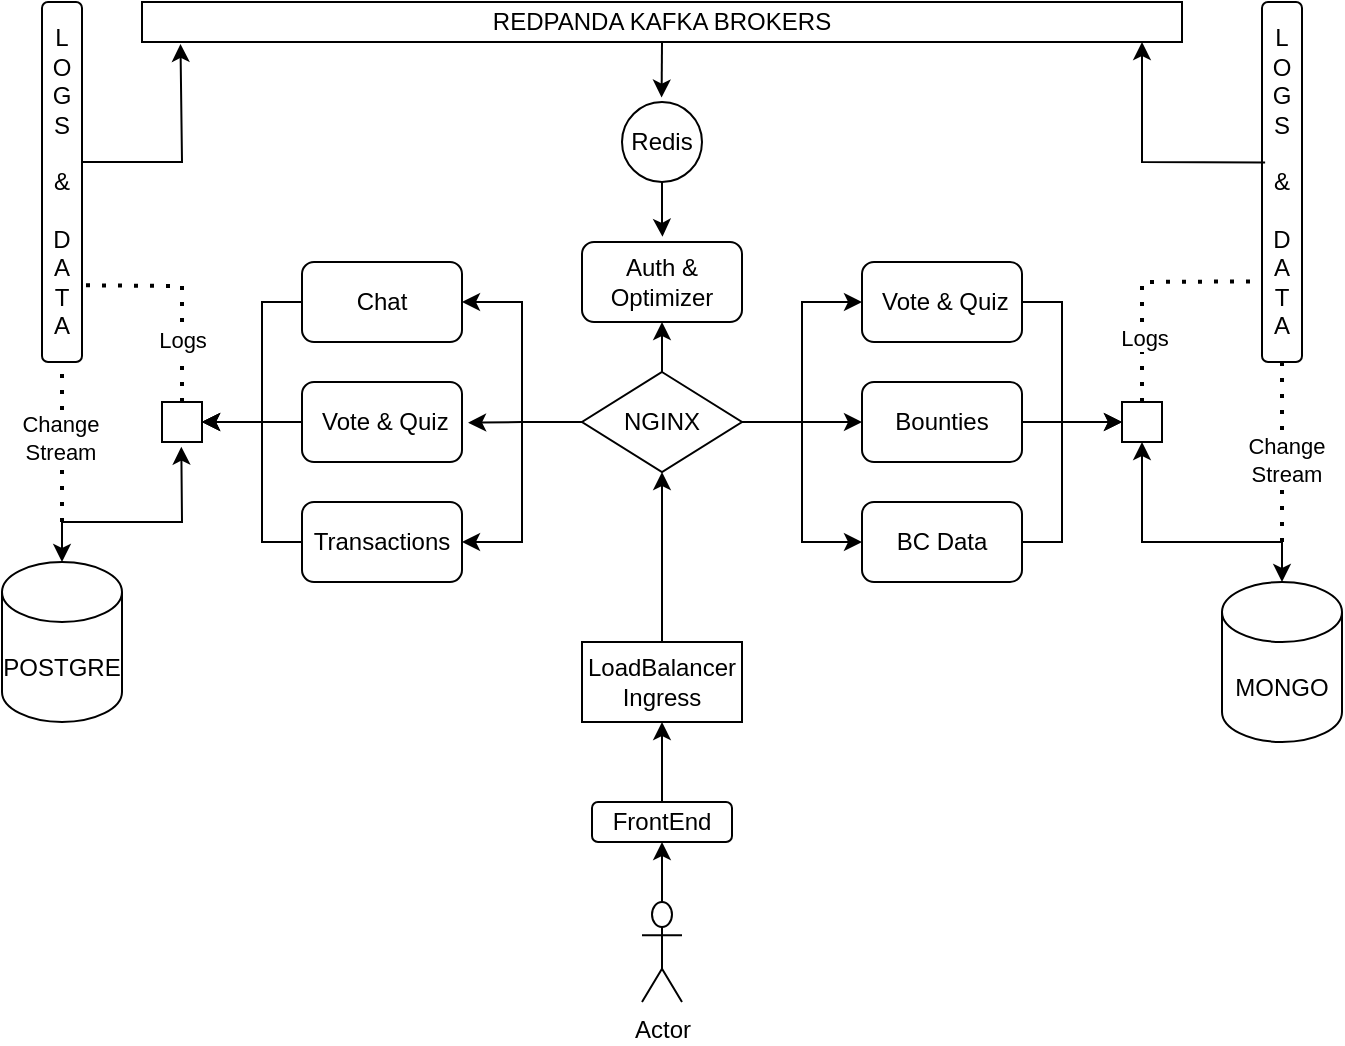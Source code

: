 <mxfile version="22.0.6" type="github">
  <diagram name="Page-1" id="eoBrv_t0rzmpOHxO-e9C">
    <mxGraphModel dx="1152" dy="623" grid="1" gridSize="10" guides="1" tooltips="1" connect="1" arrows="1" fold="1" page="1" pageScale="1" pageWidth="850" pageHeight="1100" math="0" shadow="0">
      <root>
        <mxCell id="0" />
        <mxCell id="1" parent="0" />
        <mxCell id="UR-IrCN6jKXWbAuP3_pg-9" style="edgeStyle=orthogonalEdgeStyle;rounded=0;orthogonalLoop=1;jettySize=auto;html=1;entryX=0.5;entryY=1;entryDx=0;entryDy=0;" edge="1" parent="1" source="UR-IrCN6jKXWbAuP3_pg-1" target="UR-IrCN6jKXWbAuP3_pg-2">
          <mxGeometry relative="1" as="geometry" />
        </mxCell>
        <mxCell id="UR-IrCN6jKXWbAuP3_pg-1" value="Actor" style="shape=umlActor;verticalLabelPosition=bottom;verticalAlign=top;html=1;outlineConnect=0;" vertex="1" parent="1">
          <mxGeometry x="450" y="450" width="20" height="50" as="geometry" />
        </mxCell>
        <mxCell id="UR-IrCN6jKXWbAuP3_pg-13" style="edgeStyle=orthogonalEdgeStyle;rounded=0;orthogonalLoop=1;jettySize=auto;html=1;entryX=0.5;entryY=1;entryDx=0;entryDy=0;" edge="1" parent="1" source="UR-IrCN6jKXWbAuP3_pg-2" target="UR-IrCN6jKXWbAuP3_pg-12">
          <mxGeometry relative="1" as="geometry" />
        </mxCell>
        <mxCell id="UR-IrCN6jKXWbAuP3_pg-2" value="FrontEnd" style="rounded=1;whiteSpace=wrap;html=1;" vertex="1" parent="1">
          <mxGeometry x="425" y="400" width="70" height="20" as="geometry" />
        </mxCell>
        <mxCell id="UR-IrCN6jKXWbAuP3_pg-56" style="edgeStyle=orthogonalEdgeStyle;rounded=0;orthogonalLoop=1;jettySize=auto;html=1;entryX=1;entryY=0.5;entryDx=0;entryDy=0;" edge="1" parent="1" source="UR-IrCN6jKXWbAuP3_pg-5" target="UR-IrCN6jKXWbAuP3_pg-16">
          <mxGeometry relative="1" as="geometry" />
        </mxCell>
        <mxCell id="UR-IrCN6jKXWbAuP3_pg-57" style="edgeStyle=orthogonalEdgeStyle;rounded=0;orthogonalLoop=1;jettySize=auto;html=1;entryX=1;entryY=0.5;entryDx=0;entryDy=0;" edge="1" parent="1" source="UR-IrCN6jKXWbAuP3_pg-5" target="UR-IrCN6jKXWbAuP3_pg-17">
          <mxGeometry relative="1" as="geometry" />
        </mxCell>
        <mxCell id="UR-IrCN6jKXWbAuP3_pg-58" style="edgeStyle=orthogonalEdgeStyle;rounded=0;orthogonalLoop=1;jettySize=auto;html=1;entryX=0;entryY=0.5;entryDx=0;entryDy=0;" edge="1" parent="1" source="UR-IrCN6jKXWbAuP3_pg-5" target="UR-IrCN6jKXWbAuP3_pg-18">
          <mxGeometry relative="1" as="geometry">
            <Array as="points">
              <mxPoint x="530" y="210" />
              <mxPoint x="530" y="150" />
            </Array>
          </mxGeometry>
        </mxCell>
        <mxCell id="UR-IrCN6jKXWbAuP3_pg-59" style="edgeStyle=orthogonalEdgeStyle;rounded=0;orthogonalLoop=1;jettySize=auto;html=1;" edge="1" parent="1" source="UR-IrCN6jKXWbAuP3_pg-5" target="UR-IrCN6jKXWbAuP3_pg-7">
          <mxGeometry relative="1" as="geometry" />
        </mxCell>
        <mxCell id="UR-IrCN6jKXWbAuP3_pg-60" style="edgeStyle=orthogonalEdgeStyle;rounded=0;orthogonalLoop=1;jettySize=auto;html=1;entryX=0;entryY=0.5;entryDx=0;entryDy=0;" edge="1" parent="1" source="UR-IrCN6jKXWbAuP3_pg-5" target="UR-IrCN6jKXWbAuP3_pg-19">
          <mxGeometry relative="1" as="geometry">
            <Array as="points">
              <mxPoint x="530" y="210" />
              <mxPoint x="530" y="270" />
            </Array>
          </mxGeometry>
        </mxCell>
        <mxCell id="UR-IrCN6jKXWbAuP3_pg-66" style="edgeStyle=orthogonalEdgeStyle;rounded=0;orthogonalLoop=1;jettySize=auto;html=1;entryX=0.5;entryY=1;entryDx=0;entryDy=0;" edge="1" parent="1" source="UR-IrCN6jKXWbAuP3_pg-5" target="UR-IrCN6jKXWbAuP3_pg-20">
          <mxGeometry relative="1" as="geometry" />
        </mxCell>
        <mxCell id="UR-IrCN6jKXWbAuP3_pg-5" value="NGINX" style="rhombus;whiteSpace=wrap;html=1;" vertex="1" parent="1">
          <mxGeometry x="420" y="185" width="80" height="50" as="geometry" />
        </mxCell>
        <mxCell id="UR-IrCN6jKXWbAuP3_pg-75" style="edgeStyle=orthogonalEdgeStyle;rounded=0;orthogonalLoop=1;jettySize=auto;html=1;entryX=0;entryY=0.5;entryDx=0;entryDy=0;" edge="1" parent="1" source="UR-IrCN6jKXWbAuP3_pg-7" target="UR-IrCN6jKXWbAuP3_pg-73">
          <mxGeometry relative="1" as="geometry" />
        </mxCell>
        <mxCell id="UR-IrCN6jKXWbAuP3_pg-7" value="Bounties" style="rounded=1;whiteSpace=wrap;html=1;" vertex="1" parent="1">
          <mxGeometry x="560" y="190" width="80" height="40" as="geometry" />
        </mxCell>
        <mxCell id="UR-IrCN6jKXWbAuP3_pg-14" style="edgeStyle=orthogonalEdgeStyle;rounded=0;orthogonalLoop=1;jettySize=auto;html=1;entryX=0.5;entryY=1;entryDx=0;entryDy=0;" edge="1" parent="1" source="UR-IrCN6jKXWbAuP3_pg-12" target="UR-IrCN6jKXWbAuP3_pg-5">
          <mxGeometry relative="1" as="geometry" />
        </mxCell>
        <mxCell id="UR-IrCN6jKXWbAuP3_pg-12" value="LoadBalancer&lt;br&gt;Ingress" style="rounded=0;whiteSpace=wrap;html=1;" vertex="1" parent="1">
          <mxGeometry x="420" y="320" width="80" height="40" as="geometry" />
        </mxCell>
        <mxCell id="UR-IrCN6jKXWbAuP3_pg-70" style="edgeStyle=orthogonalEdgeStyle;rounded=0;orthogonalLoop=1;jettySize=auto;html=1;entryX=1;entryY=0.5;entryDx=0;entryDy=0;" edge="1" parent="1" source="UR-IrCN6jKXWbAuP3_pg-15" target="UR-IrCN6jKXWbAuP3_pg-69">
          <mxGeometry relative="1" as="geometry" />
        </mxCell>
        <mxCell id="UR-IrCN6jKXWbAuP3_pg-15" value="&amp;nbsp;Vote &amp;amp; Quiz" style="rounded=1;whiteSpace=wrap;html=1;" vertex="1" parent="1">
          <mxGeometry x="280" y="190" width="80" height="40" as="geometry" />
        </mxCell>
        <mxCell id="UR-IrCN6jKXWbAuP3_pg-71" style="edgeStyle=orthogonalEdgeStyle;rounded=0;orthogonalLoop=1;jettySize=auto;html=1;entryX=1;entryY=0.5;entryDx=0;entryDy=0;" edge="1" parent="1" source="UR-IrCN6jKXWbAuP3_pg-16" target="UR-IrCN6jKXWbAuP3_pg-69">
          <mxGeometry relative="1" as="geometry">
            <Array as="points">
              <mxPoint x="260" y="150" />
              <mxPoint x="260" y="210" />
            </Array>
          </mxGeometry>
        </mxCell>
        <mxCell id="UR-IrCN6jKXWbAuP3_pg-16" value="Chat" style="rounded=1;whiteSpace=wrap;html=1;" vertex="1" parent="1">
          <mxGeometry x="280" y="130" width="80" height="40" as="geometry" />
        </mxCell>
        <mxCell id="UR-IrCN6jKXWbAuP3_pg-72" style="edgeStyle=orthogonalEdgeStyle;rounded=0;orthogonalLoop=1;jettySize=auto;html=1;entryX=1;entryY=0.5;entryDx=0;entryDy=0;" edge="1" parent="1" source="UR-IrCN6jKXWbAuP3_pg-17" target="UR-IrCN6jKXWbAuP3_pg-69">
          <mxGeometry relative="1" as="geometry">
            <Array as="points">
              <mxPoint x="260" y="270" />
              <mxPoint x="260" y="210" />
            </Array>
          </mxGeometry>
        </mxCell>
        <mxCell id="UR-IrCN6jKXWbAuP3_pg-17" value="Transactions" style="rounded=1;whiteSpace=wrap;html=1;" vertex="1" parent="1">
          <mxGeometry x="280" y="250" width="80" height="40" as="geometry" />
        </mxCell>
        <mxCell id="UR-IrCN6jKXWbAuP3_pg-74" style="edgeStyle=orthogonalEdgeStyle;rounded=0;orthogonalLoop=1;jettySize=auto;html=1;entryX=0;entryY=0.5;entryDx=0;entryDy=0;" edge="1" parent="1" source="UR-IrCN6jKXWbAuP3_pg-18" target="UR-IrCN6jKXWbAuP3_pg-73">
          <mxGeometry relative="1" as="geometry">
            <Array as="points">
              <mxPoint x="660" y="150" />
              <mxPoint x="660" y="210" />
            </Array>
          </mxGeometry>
        </mxCell>
        <mxCell id="UR-IrCN6jKXWbAuP3_pg-18" value="&amp;nbsp;Vote &amp;amp; Quiz" style="rounded=1;whiteSpace=wrap;html=1;" vertex="1" parent="1">
          <mxGeometry x="560" y="130" width="80" height="40" as="geometry" />
        </mxCell>
        <mxCell id="UR-IrCN6jKXWbAuP3_pg-19" value="BC Data" style="rounded=1;whiteSpace=wrap;html=1;" vertex="1" parent="1">
          <mxGeometry x="560" y="250" width="80" height="40" as="geometry" />
        </mxCell>
        <mxCell id="UR-IrCN6jKXWbAuP3_pg-20" value="Auth &amp;amp; Optimizer" style="rounded=1;whiteSpace=wrap;html=1;" vertex="1" parent="1">
          <mxGeometry x="420" y="120" width="80" height="40" as="geometry" />
        </mxCell>
        <mxCell id="UR-IrCN6jKXWbAuP3_pg-22" value="L&lt;br&gt;O&lt;br&gt;G&lt;br&gt;S&lt;br&gt;&lt;br&gt;&amp;amp;&lt;br&gt;&lt;br&gt;D&lt;br&gt;A&lt;br&gt;T&lt;br&gt;A" style="rounded=1;whiteSpace=wrap;html=1;" vertex="1" parent="1">
          <mxGeometry x="150" width="20" height="180" as="geometry" />
        </mxCell>
        <mxCell id="UR-IrCN6jKXWbAuP3_pg-43" value="REDPANDA KAFKA BROKERS" style="rounded=0;whiteSpace=wrap;html=1;" vertex="1" parent="1">
          <mxGeometry x="200" width="520" height="20" as="geometry" />
        </mxCell>
        <mxCell id="UR-IrCN6jKXWbAuP3_pg-49" value="L&lt;br&gt;O&lt;br&gt;G&lt;br&gt;S&lt;br&gt;&lt;br&gt;&amp;amp;&lt;br&gt;&lt;br&gt;D&lt;br&gt;A&lt;br&gt;T&lt;br&gt;A" style="rounded=1;whiteSpace=wrap;html=1;" vertex="1" parent="1">
          <mxGeometry x="760" width="20" height="180" as="geometry" />
        </mxCell>
        <mxCell id="UR-IrCN6jKXWbAuP3_pg-55" style="edgeStyle=orthogonalEdgeStyle;rounded=0;orthogonalLoop=1;jettySize=auto;html=1;entryX=1.038;entryY=0.508;entryDx=0;entryDy=0;entryPerimeter=0;" edge="1" parent="1" source="UR-IrCN6jKXWbAuP3_pg-5" target="UR-IrCN6jKXWbAuP3_pg-15">
          <mxGeometry relative="1" as="geometry" />
        </mxCell>
        <mxCell id="UR-IrCN6jKXWbAuP3_pg-61" value="POSTGRE" style="shape=cylinder3;whiteSpace=wrap;html=1;boundedLbl=1;backgroundOutline=1;size=15;" vertex="1" parent="1">
          <mxGeometry x="130" y="280" width="60" height="80" as="geometry" />
        </mxCell>
        <mxCell id="UR-IrCN6jKXWbAuP3_pg-62" value="MONGO" style="shape=cylinder3;whiteSpace=wrap;html=1;boundedLbl=1;backgroundOutline=1;size=15;" vertex="1" parent="1">
          <mxGeometry x="740" y="290" width="60" height="80" as="geometry" />
        </mxCell>
        <mxCell id="UR-IrCN6jKXWbAuP3_pg-69" value="" style="rounded=0;whiteSpace=wrap;html=1;" vertex="1" parent="1">
          <mxGeometry x="210" y="200" width="20" height="20" as="geometry" />
        </mxCell>
        <mxCell id="UR-IrCN6jKXWbAuP3_pg-73" value="" style="rounded=0;whiteSpace=wrap;html=1;" vertex="1" parent="1">
          <mxGeometry x="690" y="200" width="20" height="20" as="geometry" />
        </mxCell>
        <mxCell id="UR-IrCN6jKXWbAuP3_pg-79" value="" style="endArrow=none;html=1;rounded=0;" edge="1" parent="1">
          <mxGeometry width="50" height="50" relative="1" as="geometry">
            <mxPoint x="640" y="270" as="sourcePoint" />
            <mxPoint x="660" y="210" as="targetPoint" />
            <Array as="points">
              <mxPoint x="660" y="270" />
            </Array>
          </mxGeometry>
        </mxCell>
        <mxCell id="UR-IrCN6jKXWbAuP3_pg-81" value="" style="endArrow=classic;startArrow=classic;html=1;rounded=0;entryX=0.483;entryY=1.117;entryDx=0;entryDy=0;entryPerimeter=0;exitX=0.5;exitY=0;exitDx=0;exitDy=0;exitPerimeter=0;" edge="1" parent="1" source="UR-IrCN6jKXWbAuP3_pg-61" target="UR-IrCN6jKXWbAuP3_pg-69">
          <mxGeometry width="50" height="50" relative="1" as="geometry">
            <mxPoint x="170" y="290" as="sourcePoint" />
            <mxPoint x="330" y="280" as="targetPoint" />
            <Array as="points">
              <mxPoint x="160" y="270" />
              <mxPoint x="160" y="260" />
              <mxPoint x="220" y="260" />
            </Array>
          </mxGeometry>
        </mxCell>
        <mxCell id="UR-IrCN6jKXWbAuP3_pg-82" value="" style="endArrow=classic;startArrow=classic;html=1;rounded=0;entryX=0.5;entryY=1;entryDx=0;entryDy=0;exitX=0.5;exitY=0;exitDx=0;exitDy=0;exitPerimeter=0;" edge="1" parent="1" source="UR-IrCN6jKXWbAuP3_pg-62" target="UR-IrCN6jKXWbAuP3_pg-73">
          <mxGeometry width="50" height="50" relative="1" as="geometry">
            <mxPoint x="750" y="320" as="sourcePoint" />
            <mxPoint x="800" y="220" as="targetPoint" />
            <Array as="points">
              <mxPoint x="770" y="270" />
              <mxPoint x="700" y="270" />
            </Array>
          </mxGeometry>
        </mxCell>
        <mxCell id="UR-IrCN6jKXWbAuP3_pg-83" value="" style="endArrow=none;dashed=1;html=1;dashPattern=1 3;strokeWidth=2;rounded=0;" edge="1" parent="1">
          <mxGeometry width="50" height="50" relative="1" as="geometry">
            <mxPoint x="160" y="260" as="sourcePoint" />
            <mxPoint x="160" y="180" as="targetPoint" />
          </mxGeometry>
        </mxCell>
        <mxCell id="UR-IrCN6jKXWbAuP3_pg-84" value="Change&lt;br&gt;Stream" style="edgeLabel;html=1;align=center;verticalAlign=middle;resizable=0;points=[];" vertex="1" connectable="0" parent="UR-IrCN6jKXWbAuP3_pg-83">
          <mxGeometry x="0.055" y="1" relative="1" as="geometry">
            <mxPoint as="offset" />
          </mxGeometry>
        </mxCell>
        <mxCell id="UR-IrCN6jKXWbAuP3_pg-85" value="" style="endArrow=none;dashed=1;html=1;dashPattern=1 3;strokeWidth=2;rounded=0;" edge="1" parent="1">
          <mxGeometry width="50" height="50" relative="1" as="geometry">
            <mxPoint x="770" y="270" as="sourcePoint" />
            <mxPoint x="770" y="180" as="targetPoint" />
          </mxGeometry>
        </mxCell>
        <mxCell id="UR-IrCN6jKXWbAuP3_pg-86" value="Change&lt;br&gt;Stream" style="edgeLabel;html=1;align=center;verticalAlign=middle;resizable=0;points=[];" vertex="1" connectable="0" parent="UR-IrCN6jKXWbAuP3_pg-85">
          <mxGeometry x="-0.073" y="-2" relative="1" as="geometry">
            <mxPoint as="offset" />
          </mxGeometry>
        </mxCell>
        <mxCell id="UR-IrCN6jKXWbAuP3_pg-87" value="" style="endArrow=none;dashed=1;html=1;dashPattern=1 3;strokeWidth=2;rounded=0;entryX=-0.186;entryY=0.776;entryDx=0;entryDy=0;entryPerimeter=0;" edge="1" parent="1" target="UR-IrCN6jKXWbAuP3_pg-49">
          <mxGeometry width="50" height="50" relative="1" as="geometry">
            <mxPoint x="700" y="200" as="sourcePoint" />
            <mxPoint x="700" y="140" as="targetPoint" />
            <Array as="points">
              <mxPoint x="700" y="140" />
            </Array>
          </mxGeometry>
        </mxCell>
        <mxCell id="UR-IrCN6jKXWbAuP3_pg-90" value="Logs" style="edgeLabel;html=1;align=center;verticalAlign=middle;resizable=0;points=[];" vertex="1" connectable="0" parent="UR-IrCN6jKXWbAuP3_pg-87">
          <mxGeometry x="-0.438" y="-1" relative="1" as="geometry">
            <mxPoint as="offset" />
          </mxGeometry>
        </mxCell>
        <mxCell id="UR-IrCN6jKXWbAuP3_pg-88" value="" style="endArrow=none;dashed=1;html=1;dashPattern=1 3;strokeWidth=2;rounded=0;entryX=1.029;entryY=0.787;entryDx=0;entryDy=0;entryPerimeter=0;" edge="1" parent="1" target="UR-IrCN6jKXWbAuP3_pg-22">
          <mxGeometry width="50" height="50" relative="1" as="geometry">
            <mxPoint x="220" y="200" as="sourcePoint" />
            <mxPoint x="276" y="140" as="targetPoint" />
            <Array as="points">
              <mxPoint x="220" y="142" />
            </Array>
          </mxGeometry>
        </mxCell>
        <mxCell id="UR-IrCN6jKXWbAuP3_pg-91" value="Logs" style="edgeLabel;html=1;align=center;verticalAlign=middle;resizable=0;points=[];" vertex="1" connectable="0" parent="UR-IrCN6jKXWbAuP3_pg-88">
          <mxGeometry x="-0.427" relative="1" as="geometry">
            <mxPoint as="offset" />
          </mxGeometry>
        </mxCell>
        <mxCell id="UR-IrCN6jKXWbAuP3_pg-96" value="" style="endArrow=classic;html=1;rounded=0;entryX=0.037;entryY=1.048;entryDx=0;entryDy=0;entryPerimeter=0;" edge="1" parent="1" target="UR-IrCN6jKXWbAuP3_pg-43">
          <mxGeometry width="50" height="50" relative="1" as="geometry">
            <mxPoint x="170" y="80" as="sourcePoint" />
            <mxPoint x="220" y="30" as="targetPoint" />
            <Array as="points">
              <mxPoint x="220" y="80" />
            </Array>
          </mxGeometry>
        </mxCell>
        <mxCell id="UR-IrCN6jKXWbAuP3_pg-97" value="" style="endArrow=classic;html=1;rounded=0;exitX=0.078;exitY=0.446;exitDx=0;exitDy=0;exitPerimeter=0;" edge="1" parent="1" source="UR-IrCN6jKXWbAuP3_pg-49">
          <mxGeometry width="50" height="50" relative="1" as="geometry">
            <mxPoint x="650" y="70" as="sourcePoint" />
            <mxPoint x="700" y="20" as="targetPoint" />
            <Array as="points">
              <mxPoint x="700" y="80" />
            </Array>
          </mxGeometry>
        </mxCell>
        <mxCell id="UR-IrCN6jKXWbAuP3_pg-98" value="Redis" style="ellipse;whiteSpace=wrap;html=1;aspect=fixed;" vertex="1" parent="1">
          <mxGeometry x="440" y="50" width="40" height="40" as="geometry" />
        </mxCell>
        <mxCell id="UR-IrCN6jKXWbAuP3_pg-99" value="" style="endArrow=classic;html=1;rounded=0;exitX=0.5;exitY=1;exitDx=0;exitDy=0;entryX=0.495;entryY=-0.055;entryDx=0;entryDy=0;entryPerimeter=0;" edge="1" parent="1" source="UR-IrCN6jKXWbAuP3_pg-43" target="UR-IrCN6jKXWbAuP3_pg-98">
          <mxGeometry width="50" height="50" relative="1" as="geometry">
            <mxPoint x="510" y="95" as="sourcePoint" />
            <mxPoint x="560" y="45" as="targetPoint" />
          </mxGeometry>
        </mxCell>
        <mxCell id="UR-IrCN6jKXWbAuP3_pg-100" style="edgeStyle=orthogonalEdgeStyle;rounded=0;orthogonalLoop=1;jettySize=auto;html=1;entryX=0.503;entryY=-0.065;entryDx=0;entryDy=0;entryPerimeter=0;" edge="1" parent="1" source="UR-IrCN6jKXWbAuP3_pg-98" target="UR-IrCN6jKXWbAuP3_pg-20">
          <mxGeometry relative="1" as="geometry" />
        </mxCell>
      </root>
    </mxGraphModel>
  </diagram>
</mxfile>
